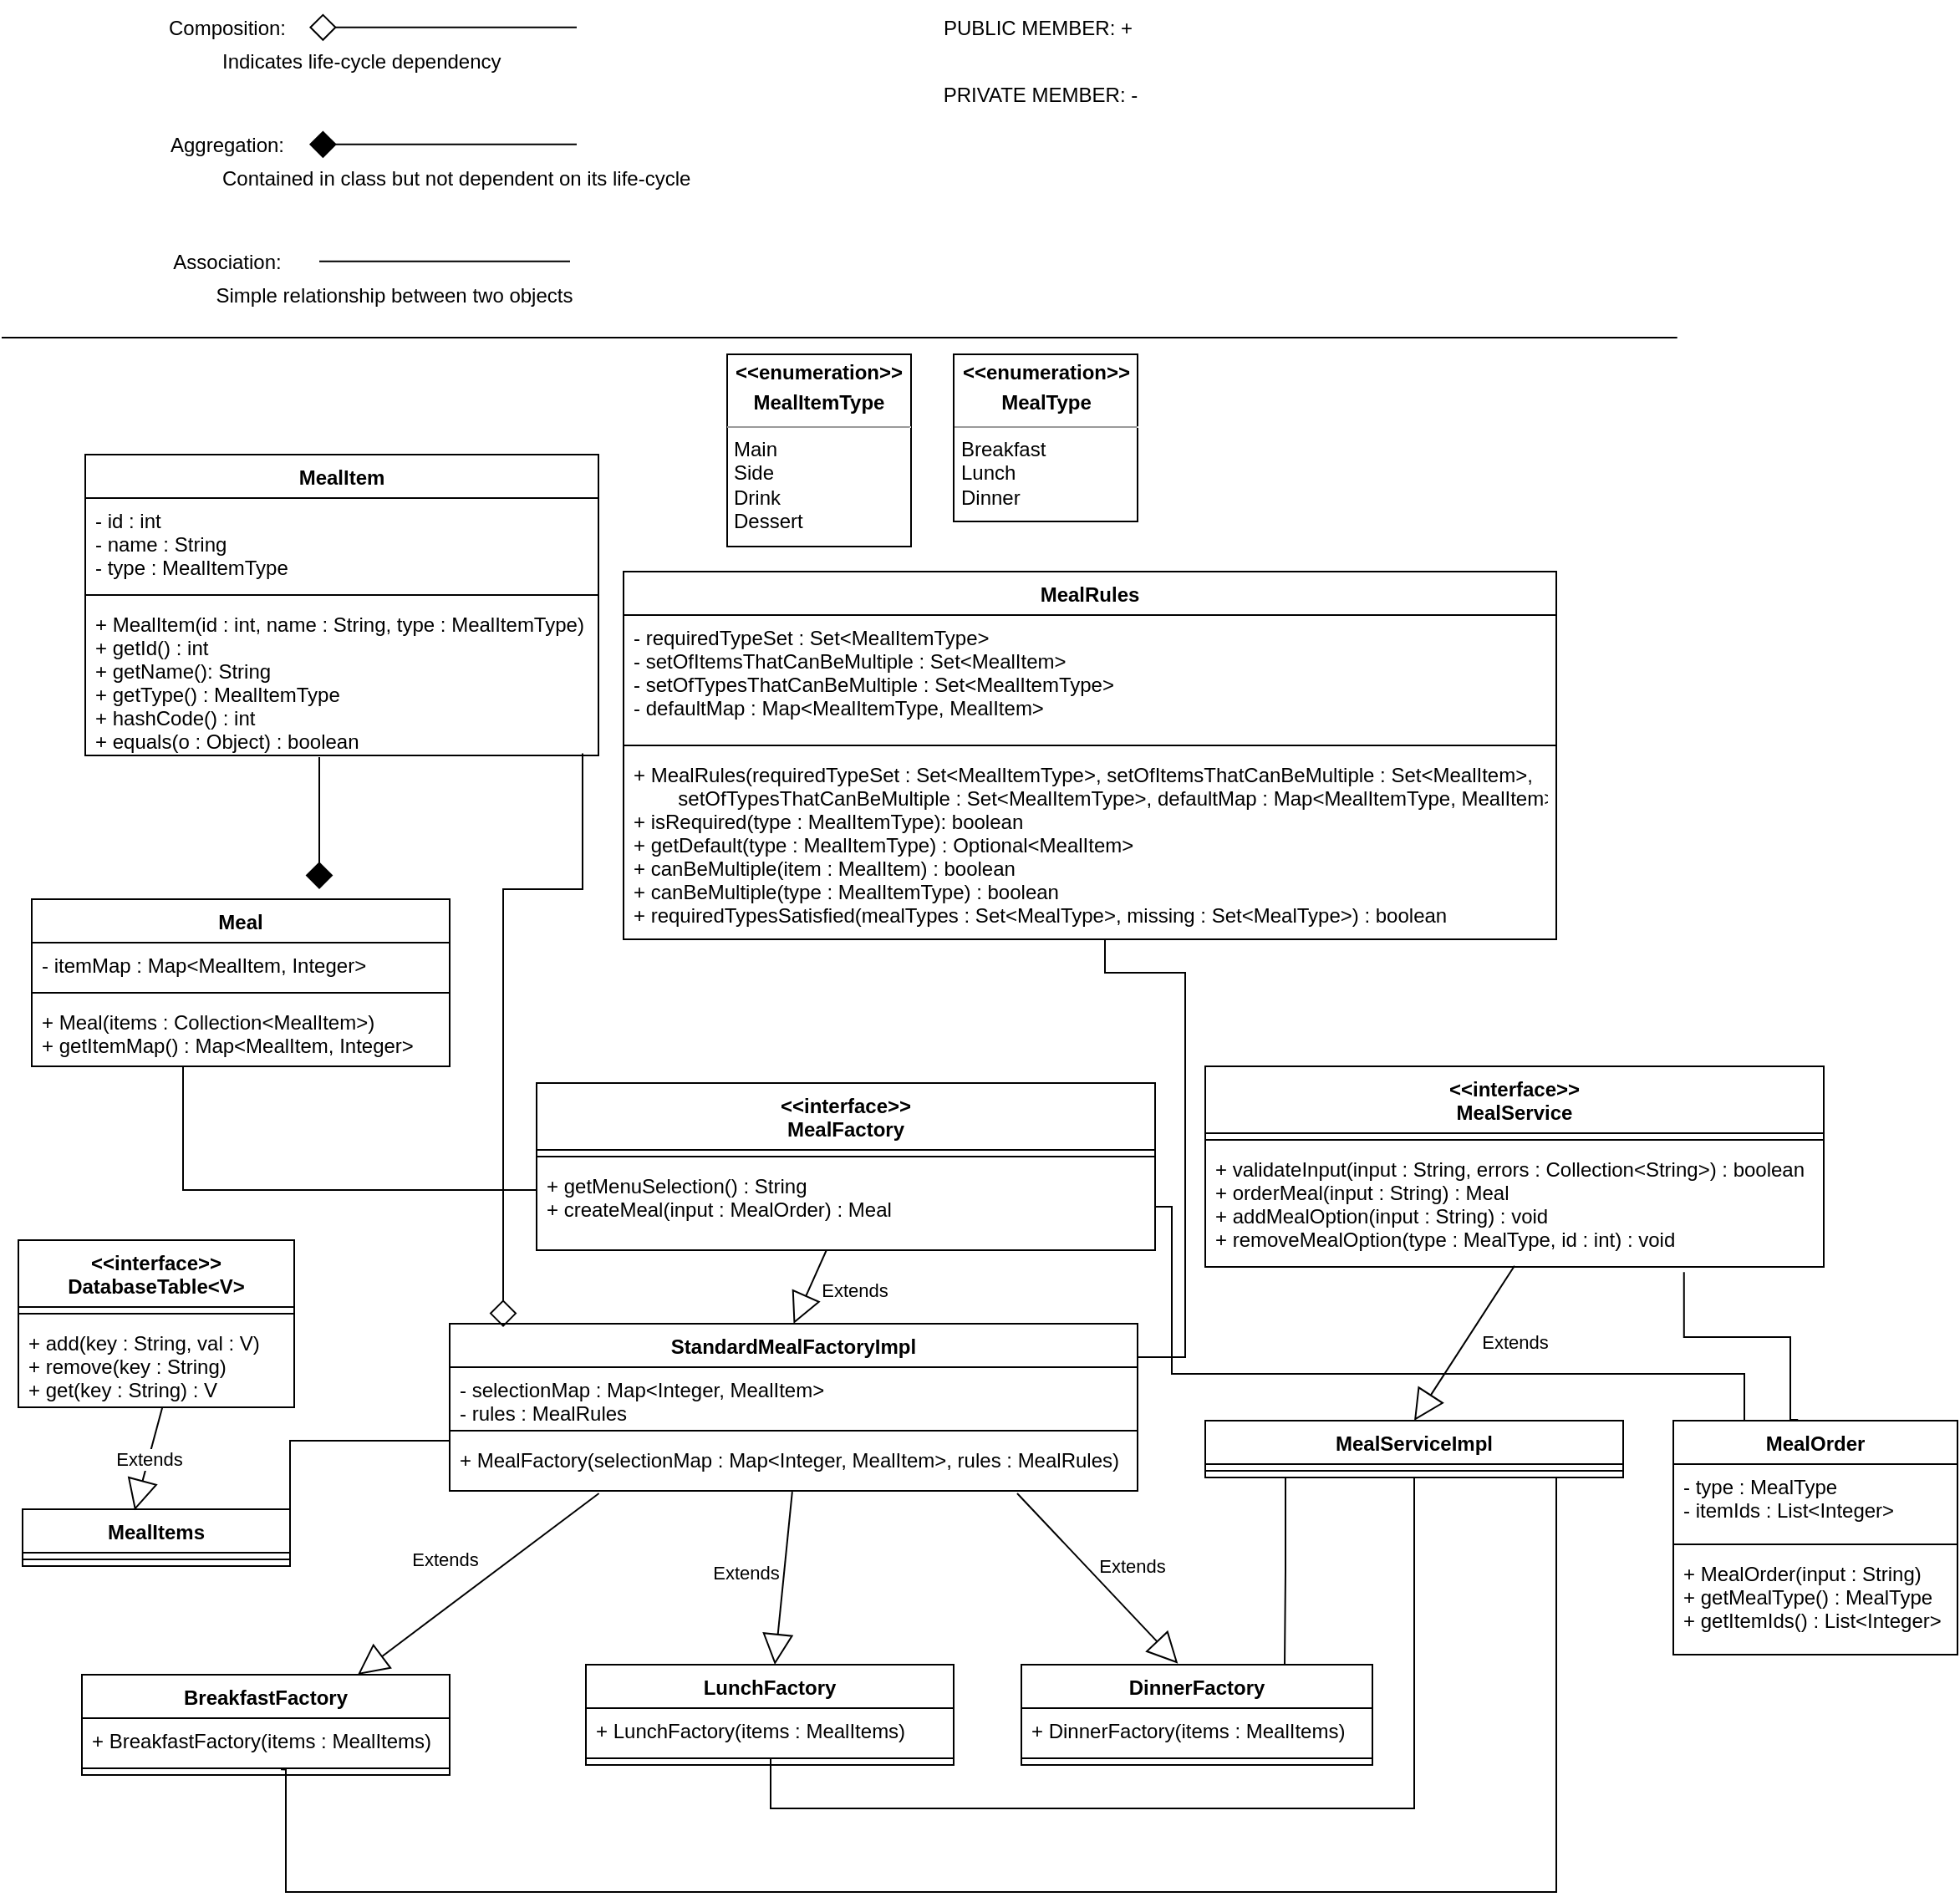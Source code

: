 <mxfile version="20.3.0" type="device"><diagram id="C5RBs43oDa-KdzZeNtuy" name="Page-1"><mxGraphModel dx="1318" dy="1440" grid="1" gridSize="10" guides="1" tooltips="1" connect="1" arrows="1" fold="1" page="1" pageScale="1" pageWidth="827" pageHeight="1169" math="0" shadow="0"><root><mxCell id="WIyWlLk6GJQsqaUBKTNV-0"/><mxCell id="WIyWlLk6GJQsqaUBKTNV-1" parent="WIyWlLk6GJQsqaUBKTNV-0"/><mxCell id="pSi6QufgbGL4KUFiAUlR-24" value="&lt;p style=&quot;margin:0px;margin-top:4px;text-align:center;&quot;&gt;&lt;b&gt;&amp;lt;&amp;lt;enumeration&amp;gt;&amp;gt;&lt;/b&gt;&lt;/p&gt;&lt;p style=&quot;margin:0px;margin-top:4px;text-align:center;&quot;&gt;&lt;b&gt;MealType&lt;/b&gt;&lt;/p&gt;&lt;hr size=&quot;1&quot;&gt;&lt;p style=&quot;margin:0px;margin-left:4px;&quot;&gt;Breakfast&lt;/p&gt;&lt;p style=&quot;margin:0px;margin-left:4px;&quot;&gt;Lunch&lt;/p&gt;&lt;p style=&quot;margin:0px;margin-left:4px;&quot;&gt;Dinner&lt;/p&gt;&lt;p style=&quot;margin:0px;margin-left:4px;&quot;&gt;&lt;br&gt;&lt;/p&gt;" style="verticalAlign=top;align=left;overflow=fill;fontSize=12;fontFamily=Helvetica;html=1;" parent="WIyWlLk6GJQsqaUBKTNV-1" vertex="1"><mxGeometry x="569.5" y="220" width="110" height="100" as="geometry"/></mxCell><mxCell id="pSi6QufgbGL4KUFiAUlR-31" value="MealItem" style="swimlane;fontStyle=1;align=center;verticalAlign=top;childLayout=stackLayout;horizontal=1;startSize=26;horizontalStack=0;resizeParent=1;resizeParentMax=0;resizeLast=0;collapsible=1;marginBottom=0;" parent="WIyWlLk6GJQsqaUBKTNV-1" vertex="1"><mxGeometry x="50" y="280" width="307" height="180" as="geometry"/></mxCell><mxCell id="pSi6QufgbGL4KUFiAUlR-32" value="- id : int&#10;- name : String&#10;- type : MealItemType" style="text;strokeColor=none;fillColor=none;align=left;verticalAlign=top;spacingLeft=4;spacingRight=4;overflow=hidden;rotatable=0;points=[[0,0.5],[1,0.5]];portConstraint=eastwest;" parent="pSi6QufgbGL4KUFiAUlR-31" vertex="1"><mxGeometry y="26" width="307" height="54" as="geometry"/></mxCell><mxCell id="pSi6QufgbGL4KUFiAUlR-33" value="" style="line;strokeWidth=1;fillColor=none;align=left;verticalAlign=middle;spacingTop=-1;spacingLeft=3;spacingRight=3;rotatable=0;labelPosition=right;points=[];portConstraint=eastwest;strokeColor=inherit;" parent="pSi6QufgbGL4KUFiAUlR-31" vertex="1"><mxGeometry y="80" width="307" height="8" as="geometry"/></mxCell><mxCell id="pSi6QufgbGL4KUFiAUlR-34" value="+ MealItem(id : int, name : String, type : MealItemType)&#10;+ getId() : int&#10;+ getName(): String&#10;+ getType() : MealItemType&#10;+ hashCode() : int&#10;+ equals(o : Object) : boolean" style="text;strokeColor=none;fillColor=none;align=left;verticalAlign=top;spacingLeft=4;spacingRight=4;overflow=hidden;rotatable=0;points=[[0,0.5],[1,0.5]];portConstraint=eastwest;" parent="pSi6QufgbGL4KUFiAUlR-31" vertex="1"><mxGeometry y="88" width="307" height="92" as="geometry"/></mxCell><mxCell id="pSi6QufgbGL4KUFiAUlR-47" value="MealRules" style="swimlane;fontStyle=1;align=center;verticalAlign=top;childLayout=stackLayout;horizontal=1;startSize=26;horizontalStack=0;resizeParent=1;resizeParentMax=0;resizeLast=0;collapsible=1;marginBottom=0;" parent="WIyWlLk6GJQsqaUBKTNV-1" vertex="1"><mxGeometry x="372" y="350" width="558" height="220" as="geometry"/></mxCell><mxCell id="pSi6QufgbGL4KUFiAUlR-48" value="- requiredTypeSet : Set&lt;MealItemType&gt;&#10;- setOfItemsThatCanBeMultiple : Set&lt;MealItem&gt;&#10;- setOfTypesThatCanBeMultiple : Set&lt;MealItemType&gt;&#10;- defaultMap : Map&lt;MealItemType, MealItem&gt;" style="text;strokeColor=none;fillColor=none;align=left;verticalAlign=top;spacingLeft=4;spacingRight=4;overflow=hidden;rotatable=0;points=[[0,0.5],[1,0.5]];portConstraint=eastwest;fontStyle=0" parent="pSi6QufgbGL4KUFiAUlR-47" vertex="1"><mxGeometry y="26" width="558" height="74" as="geometry"/></mxCell><mxCell id="pSi6QufgbGL4KUFiAUlR-49" value="" style="line;strokeWidth=1;fillColor=none;align=left;verticalAlign=middle;spacingTop=-1;spacingLeft=3;spacingRight=3;rotatable=0;labelPosition=right;points=[];portConstraint=eastwest;strokeColor=inherit;" parent="pSi6QufgbGL4KUFiAUlR-47" vertex="1"><mxGeometry y="100" width="558" height="8" as="geometry"/></mxCell><mxCell id="pSi6QufgbGL4KUFiAUlR-50" value="+ MealRules(requiredTypeSet : Set&lt;MealItemType&gt;, setOfItemsThatCanBeMultiple : Set&lt;MealItem&gt;,&#10;        setOfTypesThatCanBeMultiple : Set&lt;MealItemType&gt;, defaultMap : Map&lt;MealItemType, MealItem&gt;) &#10;+ isRequired(type : MealItemType): boolean&#10;+ getDefault(type : MealItemType) : Optional&lt;MealItem&gt;&#10;+ canBeMultiple(item : MealItem) : boolean&#10;+ canBeMultiple(type : MealItemType) : boolean&#10;+ requiredTypesSatisfied(mealTypes : Set&lt;MealType&gt;, missing : Set&lt;MealType&gt;) : boolean" style="text;strokeColor=none;fillColor=none;align=left;verticalAlign=top;spacingLeft=4;spacingRight=4;overflow=hidden;rotatable=0;points=[[0,0.5],[1,0.5]];portConstraint=eastwest;" parent="pSi6QufgbGL4KUFiAUlR-47" vertex="1"><mxGeometry y="108" width="558" height="112" as="geometry"/></mxCell><mxCell id="pSi6QufgbGL4KUFiAUlR-64" value="StandardMealFactoryImpl" style="swimlane;fontStyle=1;align=center;verticalAlign=top;childLayout=stackLayout;horizontal=1;startSize=26;horizontalStack=0;resizeParent=1;resizeParentMax=0;resizeLast=0;collapsible=1;marginBottom=0;" parent="WIyWlLk6GJQsqaUBKTNV-1" vertex="1"><mxGeometry x="268" y="800" width="411.5" height="100" as="geometry"/></mxCell><mxCell id="pSi6QufgbGL4KUFiAUlR-65" value="- selectionMap : Map&lt;Integer, MealItem&gt;&#10;- rules : MealRules" style="text;strokeColor=none;fillColor=none;align=left;verticalAlign=top;spacingLeft=4;spacingRight=4;overflow=hidden;rotatable=0;points=[[0,0.5],[1,0.5]];portConstraint=eastwest;" parent="pSi6QufgbGL4KUFiAUlR-64" vertex="1"><mxGeometry y="26" width="411.5" height="34" as="geometry"/></mxCell><mxCell id="pSi6QufgbGL4KUFiAUlR-66" value="" style="line;strokeWidth=1;fillColor=none;align=left;verticalAlign=middle;spacingTop=-1;spacingLeft=3;spacingRight=3;rotatable=0;labelPosition=right;points=[];portConstraint=eastwest;strokeColor=inherit;" parent="pSi6QufgbGL4KUFiAUlR-64" vertex="1"><mxGeometry y="60" width="411.5" height="8" as="geometry"/></mxCell><mxCell id="pSi6QufgbGL4KUFiAUlR-67" value="+ MealFactory(selectionMap : Map&lt;Integer, MealItem&gt;, rules : MealRules)" style="text;strokeColor=none;fillColor=none;align=left;verticalAlign=top;spacingLeft=4;spacingRight=4;overflow=hidden;rotatable=0;points=[[0,0.5],[1,0.5]];portConstraint=eastwest;" parent="pSi6QufgbGL4KUFiAUlR-64" vertex="1"><mxGeometry y="68" width="411.5" height="32" as="geometry"/></mxCell><mxCell id="pSi6QufgbGL4KUFiAUlR-80" value="Meal" style="swimlane;fontStyle=1;align=center;verticalAlign=top;childLayout=stackLayout;horizontal=1;startSize=26;horizontalStack=0;resizeParent=1;resizeParentMax=0;resizeLast=0;collapsible=1;marginBottom=0;" parent="WIyWlLk6GJQsqaUBKTNV-1" vertex="1"><mxGeometry x="18" y="546" width="250" height="100" as="geometry"/></mxCell><mxCell id="pSi6QufgbGL4KUFiAUlR-81" value="- itemMap : Map&lt;MealItem, Integer&gt;" style="text;strokeColor=none;fillColor=none;align=left;verticalAlign=top;spacingLeft=4;spacingRight=4;overflow=hidden;rotatable=0;points=[[0,0.5],[1,0.5]];portConstraint=eastwest;" parent="pSi6QufgbGL4KUFiAUlR-80" vertex="1"><mxGeometry y="26" width="250" height="26" as="geometry"/></mxCell><mxCell id="pSi6QufgbGL4KUFiAUlR-82" value="" style="line;strokeWidth=1;fillColor=none;align=left;verticalAlign=middle;spacingTop=-1;spacingLeft=3;spacingRight=3;rotatable=0;labelPosition=right;points=[];portConstraint=eastwest;strokeColor=inherit;" parent="pSi6QufgbGL4KUFiAUlR-80" vertex="1"><mxGeometry y="52" width="250" height="8" as="geometry"/></mxCell><mxCell id="pSi6QufgbGL4KUFiAUlR-83" value="+ Meal(items : Collection&lt;MealItem&gt;)&#10;+ getItemMap() : Map&lt;MealItem, Integer&gt;" style="text;strokeColor=none;fillColor=none;align=left;verticalAlign=top;spacingLeft=4;spacingRight=4;overflow=hidden;rotatable=0;points=[[0,0.5],[1,0.5]];portConstraint=eastwest;" parent="pSi6QufgbGL4KUFiAUlR-80" vertex="1"><mxGeometry y="60" width="250" height="40" as="geometry"/></mxCell><mxCell id="pSi6QufgbGL4KUFiAUlR-84" value="&lt;&lt;interface&gt;&gt;&#10;MealService" style="swimlane;fontStyle=1;align=center;verticalAlign=top;childLayout=stackLayout;horizontal=1;startSize=40;horizontalStack=0;resizeParent=1;resizeParentMax=0;resizeLast=0;collapsible=1;marginBottom=0;" parent="WIyWlLk6GJQsqaUBKTNV-1" vertex="1"><mxGeometry x="720" y="646" width="370" height="120" as="geometry"/></mxCell><mxCell id="pSi6QufgbGL4KUFiAUlR-86" value="" style="line;strokeWidth=1;fillColor=none;align=left;verticalAlign=middle;spacingTop=-1;spacingLeft=3;spacingRight=3;rotatable=0;labelPosition=right;points=[];portConstraint=eastwest;strokeColor=inherit;" parent="pSi6QufgbGL4KUFiAUlR-84" vertex="1"><mxGeometry y="40" width="370" height="8" as="geometry"/></mxCell><mxCell id="pSi6QufgbGL4KUFiAUlR-87" value="+ validateInput(input : String, errors : Collection&lt;String&gt;) : boolean&#10;+ orderMeal(input : String) : Meal&#10;+ addMealOption(input : String) : void&#10;+ removeMealOption(type : MealType, id : int) : void" style="text;strokeColor=none;fillColor=none;align=left;verticalAlign=top;spacingLeft=4;spacingRight=4;overflow=hidden;rotatable=0;points=[[0,0.5],[1,0.5]];portConstraint=eastwest;fontStyle=0" parent="pSi6QufgbGL4KUFiAUlR-84" vertex="1"><mxGeometry y="48" width="370" height="72" as="geometry"/></mxCell><mxCell id="pSi6QufgbGL4KUFiAUlR-88" value="&lt;p style=&quot;margin:0px;margin-top:4px;text-align:center;&quot;&gt;&lt;b&gt;&amp;lt;&amp;lt;enumeration&amp;gt;&amp;gt;&lt;/b&gt;&lt;/p&gt;&lt;p style=&quot;margin:0px;margin-top:4px;text-align:center;&quot;&gt;&lt;b&gt;MealItemType&lt;/b&gt;&lt;/p&gt;&lt;hr size=&quot;1&quot;&gt;&lt;p style=&quot;margin:0px;margin-left:4px;&quot;&gt;Main&lt;/p&gt;&lt;p style=&quot;margin:0px;margin-left:4px;&quot;&gt;Side&lt;/p&gt;&lt;p style=&quot;margin:0px;margin-left:4px;&quot;&gt;Drink&lt;/p&gt;&lt;p style=&quot;margin:0px;margin-left:4px;&quot;&gt;Dessert&lt;/p&gt;&lt;p style=&quot;margin:0px;margin-left:4px;&quot;&gt;&lt;br&gt;&lt;/p&gt;&lt;p style=&quot;margin:0px;margin-left:4px;&quot;&gt;&lt;br&gt;&lt;/p&gt;" style="verticalAlign=top;align=left;overflow=fill;fontSize=12;fontFamily=Helvetica;html=1;" parent="WIyWlLk6GJQsqaUBKTNV-1" vertex="1"><mxGeometry x="434" y="220" width="110" height="115" as="geometry"/></mxCell><mxCell id="guITVZn0VjSa4bfQg7Es-18" value="&lt;&lt;interface&gt;&gt;&#10;MealFactory" style="swimlane;fontStyle=1;align=center;verticalAlign=top;childLayout=stackLayout;horizontal=1;startSize=40;horizontalStack=0;resizeParent=1;resizeParentMax=0;resizeLast=0;collapsible=1;marginBottom=0;" vertex="1" parent="WIyWlLk6GJQsqaUBKTNV-1"><mxGeometry x="320" y="656" width="370" height="100" as="geometry"/></mxCell><mxCell id="guITVZn0VjSa4bfQg7Es-20" value="" style="line;strokeWidth=1;fillColor=none;align=left;verticalAlign=middle;spacingTop=-1;spacingLeft=3;spacingRight=3;rotatable=0;labelPosition=right;points=[];portConstraint=eastwest;strokeColor=inherit;" vertex="1" parent="guITVZn0VjSa4bfQg7Es-18"><mxGeometry y="40" width="370" height="8" as="geometry"/></mxCell><mxCell id="guITVZn0VjSa4bfQg7Es-21" value="+ getMenuSelection() : String&#10;+ createMeal(input : MealOrder) : Meal" style="text;strokeColor=none;fillColor=none;align=left;verticalAlign=top;spacingLeft=4;spacingRight=4;overflow=hidden;rotatable=0;points=[[0,0.5],[1,0.5]];portConstraint=eastwest;" vertex="1" parent="guITVZn0VjSa4bfQg7Es-18"><mxGeometry y="48" width="370" height="52" as="geometry"/></mxCell><mxCell id="guITVZn0VjSa4bfQg7Es-22" value="Extends" style="endArrow=block;endSize=16;endFill=0;html=1;rounded=0;entryX=0.5;entryY=0;entryDx=0;entryDy=0;" edge="1" parent="WIyWlLk6GJQsqaUBKTNV-1" source="guITVZn0VjSa4bfQg7Es-21" target="pSi6QufgbGL4KUFiAUlR-64"><mxGeometry x="-0.371" y="25" width="160" relative="1" as="geometry"><mxPoint x="464" y="750" as="sourcePoint"/><mxPoint x="597" y="750" as="targetPoint"/><mxPoint as="offset"/></mxGeometry></mxCell><mxCell id="guITVZn0VjSa4bfQg7Es-24" value="Extends" style="endArrow=block;endSize=16;endFill=0;html=1;rounded=0;exitX=0.498;exitY=1.018;exitDx=0;exitDy=0;exitPerimeter=0;" edge="1" parent="WIyWlLk6GJQsqaUBKTNV-1" source="pSi6QufgbGL4KUFiAUlR-67" target="guITVZn0VjSa4bfQg7Es-81"><mxGeometry x="-0.027" y="-23" width="160" relative="1" as="geometry"><mxPoint x="440" y="970" as="sourcePoint"/><mxPoint x="480" y="1000" as="targetPoint"/><mxPoint as="offset"/></mxGeometry></mxCell><mxCell id="guITVZn0VjSa4bfQg7Es-25" value="Extends" style="endArrow=block;endSize=16;endFill=0;html=1;rounded=0;entryX=0.446;entryY=-0.011;entryDx=0;entryDy=0;exitX=0.825;exitY=1.047;exitDx=0;exitDy=0;exitPerimeter=0;entryPerimeter=0;" edge="1" parent="WIyWlLk6GJQsqaUBKTNV-1" source="pSi6QufgbGL4KUFiAUlR-67" target="guITVZn0VjSa4bfQg7Es-86"><mxGeometry x="0.125" y="20" width="160" relative="1" as="geometry"><mxPoint x="590" y="950" as="sourcePoint"/><mxPoint x="730" y="1030" as="targetPoint"/><mxPoint as="offset"/></mxGeometry></mxCell><mxCell id="guITVZn0VjSa4bfQg7Es-26" value="" style="endArrow=none;html=1;endSize=12;startArrow=diamond;startSize=14;startFill=1;edgeStyle=orthogonalEdgeStyle;align=left;verticalAlign=bottom;rounded=0;endFill=0;" edge="1" parent="WIyWlLk6GJQsqaUBKTNV-1"><mxGeometry x="-0.865" y="-20" relative="1" as="geometry"><mxPoint x="190" y="540" as="sourcePoint"/><mxPoint x="190" y="461" as="targetPoint"/><Array as="points"><mxPoint x="190" y="461"/></Array><mxPoint as="offset"/></mxGeometry></mxCell><mxCell id="guITVZn0VjSa4bfQg7Es-27" value="MealServiceImpl" style="swimlane;fontStyle=1;align=center;verticalAlign=top;childLayout=stackLayout;horizontal=1;startSize=26;horizontalStack=0;resizeParent=1;resizeParentMax=0;resizeLast=0;collapsible=1;marginBottom=0;" vertex="1" parent="WIyWlLk6GJQsqaUBKTNV-1"><mxGeometry x="720" y="858" width="250" height="34" as="geometry"/></mxCell><mxCell id="guITVZn0VjSa4bfQg7Es-29" value="" style="line;strokeWidth=1;fillColor=none;align=left;verticalAlign=middle;spacingTop=-1;spacingLeft=3;spacingRight=3;rotatable=0;labelPosition=right;points=[];portConstraint=eastwest;strokeColor=inherit;" vertex="1" parent="guITVZn0VjSa4bfQg7Es-27"><mxGeometry y="26" width="250" height="8" as="geometry"/></mxCell><mxCell id="guITVZn0VjSa4bfQg7Es-31" value="Extends" style="endArrow=block;endSize=16;endFill=0;html=1;rounded=0;entryX=0.5;entryY=0;entryDx=0;entryDy=0;exitX=0.5;exitY=0.991;exitDx=0;exitDy=0;exitPerimeter=0;" edge="1" parent="WIyWlLk6GJQsqaUBKTNV-1" source="pSi6QufgbGL4KUFiAUlR-87" target="guITVZn0VjSa4bfQg7Es-27"><mxGeometry x="-0.301" y="25" width="160" relative="1" as="geometry"><mxPoint x="990" y="754" as="sourcePoint"/><mxPoint x="1150" y="754" as="targetPoint"/><mxPoint as="offset"/></mxGeometry></mxCell><mxCell id="guITVZn0VjSa4bfQg7Es-33" value="" style="endArrow=none;html=1;edgeStyle=orthogonalEdgeStyle;rounded=0;exitX=0.192;exitY=0.938;exitDx=0;exitDy=0;exitPerimeter=0;entryX=0.75;entryY=0;entryDx=0;entryDy=0;" edge="1" parent="WIyWlLk6GJQsqaUBKTNV-1" source="guITVZn0VjSa4bfQg7Es-29" target="guITVZn0VjSa4bfQg7Es-86"><mxGeometry relative="1" as="geometry"><mxPoint x="780" y="930" as="sourcePoint"/><mxPoint x="770" y="1030" as="targetPoint"/><Array as="points"/></mxGeometry></mxCell><mxCell id="guITVZn0VjSa4bfQg7Es-36" value="" style="endArrow=none;html=1;edgeStyle=orthogonalEdgeStyle;rounded=0;exitX=0.5;exitY=1;exitDx=0;exitDy=0;entryX=0.663;entryY=0.5;entryDx=0;entryDy=0;entryPerimeter=0;" edge="1" parent="WIyWlLk6GJQsqaUBKTNV-1" source="guITVZn0VjSa4bfQg7Es-27"><mxGeometry relative="1" as="geometry"><mxPoint x="850" y="940" as="sourcePoint"/><mxPoint x="490.08" y="1060" as="targetPoint"/><Array as="points"><mxPoint x="845" y="1090"/><mxPoint x="460" y="1090"/><mxPoint x="460" y="1060"/></Array></mxGeometry></mxCell><mxCell id="guITVZn0VjSa4bfQg7Es-39" value="" style="endArrow=none;html=1;edgeStyle=orthogonalEdgeStyle;rounded=0;entryX=0.541;entryY=0.583;entryDx=0;entryDy=0;entryPerimeter=0;" edge="1" parent="WIyWlLk6GJQsqaUBKTNV-1" source="guITVZn0VjSa4bfQg7Es-29" target="guITVZn0VjSa4bfQg7Es-79"><mxGeometry relative="1" as="geometry"><mxPoint x="890" y="1040" as="sourcePoint"/><mxPoint x="170" y="1070" as="targetPoint"/><Array as="points"><mxPoint x="930" y="1140"/><mxPoint x="170" y="1140"/><mxPoint x="170" y="1067"/></Array></mxGeometry></mxCell><mxCell id="guITVZn0VjSa4bfQg7Es-23" value="Extends" style="endArrow=block;endSize=16;endFill=0;html=1;rounded=0;exitX=0.217;exitY=1.047;exitDx=0;exitDy=0;exitPerimeter=0;entryX=0.75;entryY=0;entryDx=0;entryDy=0;" edge="1" parent="WIyWlLk6GJQsqaUBKTNV-1" source="pSi6QufgbGL4KUFiAUlR-67" target="guITVZn0VjSa4bfQg7Es-77"><mxGeometry x="0.078" y="-24" width="160" relative="1" as="geometry"><mxPoint x="350" y="949" as="sourcePoint"/><mxPoint x="230" y="1010" as="targetPoint"/><mxPoint as="offset"/></mxGeometry></mxCell><mxCell id="guITVZn0VjSa4bfQg7Es-42" value="" style="endArrow=none;html=1;edgeStyle=orthogonalEdgeStyle;rounded=0;" edge="1" parent="WIyWlLk6GJQsqaUBKTNV-1"><mxGeometry relative="1" as="geometry"><mxPoint x="660" y="570" as="sourcePoint"/><mxPoint x="680" y="820" as="targetPoint"/><Array as="points"><mxPoint x="660" y="590"/><mxPoint x="708" y="590"/><mxPoint x="708" y="820"/><mxPoint x="680" y="820"/></Array></mxGeometry></mxCell><mxCell id="guITVZn0VjSa4bfQg7Es-45" value="" style="endArrow=none;html=1;edgeStyle=orthogonalEdgeStyle;rounded=0;entryX=0.362;entryY=1.013;entryDx=0;entryDy=0;entryPerimeter=0;" edge="1" parent="WIyWlLk6GJQsqaUBKTNV-1" target="pSi6QufgbGL4KUFiAUlR-83"><mxGeometry relative="1" as="geometry"><mxPoint x="320" y="730" as="sourcePoint"/><mxPoint x="170" y="720" as="targetPoint"/><Array as="points"><mxPoint x="320" y="720"/><mxPoint x="109" y="720"/></Array></mxGeometry></mxCell><mxCell id="guITVZn0VjSa4bfQg7Es-49" value="" style="endArrow=none;html=1;endSize=12;startArrow=diamond;startSize=14;startFill=0;edgeStyle=orthogonalEdgeStyle;align=left;verticalAlign=bottom;rounded=0;entryX=0.969;entryY=0.987;entryDx=0;entryDy=0;entryPerimeter=0;endFill=0;" edge="1" parent="WIyWlLk6GJQsqaUBKTNV-1" target="pSi6QufgbGL4KUFiAUlR-34"><mxGeometry x="-1" y="3" relative="1" as="geometry"><mxPoint x="300" y="802" as="sourcePoint"/><mxPoint x="360" y="630" as="targetPoint"/><Array as="points"><mxPoint x="300" y="802"/><mxPoint x="300" y="540"/><mxPoint x="347" y="540"/></Array></mxGeometry></mxCell><mxCell id="guITVZn0VjSa4bfQg7Es-50" value="" style="endArrow=none;html=1;endSize=12;startArrow=diamond;startSize=14;startFill=0;edgeStyle=orthogonalEdgeStyle;align=left;verticalAlign=bottom;rounded=0;endFill=0;" edge="1" parent="WIyWlLk6GJQsqaUBKTNV-1"><mxGeometry x="-1" y="3" relative="1" as="geometry"><mxPoint x="184" y="24.41" as="sourcePoint"/><mxPoint x="344" y="24.41" as="targetPoint"/></mxGeometry></mxCell><mxCell id="guITVZn0VjSa4bfQg7Es-51" value="Composition:" style="text;html=1;strokeColor=none;fillColor=none;align=center;verticalAlign=middle;whiteSpace=wrap;rounded=0;" vertex="1" parent="WIyWlLk6GJQsqaUBKTNV-1"><mxGeometry x="80" y="10" width="110" height="30" as="geometry"/></mxCell><mxCell id="guITVZn0VjSa4bfQg7Es-55" value="Indicates life-cycle dependency" style="text;html=1;strokeColor=none;fillColor=none;align=left;verticalAlign=middle;whiteSpace=wrap;rounded=0;" vertex="1" parent="WIyWlLk6GJQsqaUBKTNV-1"><mxGeometry x="130" y="30" width="326.5" height="30" as="geometry"/></mxCell><mxCell id="guITVZn0VjSa4bfQg7Es-56" value="" style="endArrow=none;html=1;endSize=12;startArrow=diamond;startSize=14;startFill=1;edgeStyle=orthogonalEdgeStyle;align=left;verticalAlign=bottom;rounded=0;endFill=0;" edge="1" parent="WIyWlLk6GJQsqaUBKTNV-1"><mxGeometry x="-1" y="3" relative="1" as="geometry"><mxPoint x="184" y="94.41" as="sourcePoint"/><mxPoint x="344" y="94.41" as="targetPoint"/></mxGeometry></mxCell><mxCell id="guITVZn0VjSa4bfQg7Es-57" value="Aggregation:" style="text;html=1;strokeColor=none;fillColor=none;align=center;verticalAlign=middle;whiteSpace=wrap;rounded=0;" vertex="1" parent="WIyWlLk6GJQsqaUBKTNV-1"><mxGeometry x="80" y="80" width="110" height="30" as="geometry"/></mxCell><mxCell id="guITVZn0VjSa4bfQg7Es-58" value="Contained in class but not dependent on its life-cycle" style="text;html=1;strokeColor=none;fillColor=none;align=left;verticalAlign=middle;whiteSpace=wrap;rounded=0;" vertex="1" parent="WIyWlLk6GJQsqaUBKTNV-1"><mxGeometry x="130" y="100" width="440" height="30" as="geometry"/></mxCell><mxCell id="guITVZn0VjSa4bfQg7Es-59" value="Association:" style="text;html=1;strokeColor=none;fillColor=none;align=center;verticalAlign=middle;whiteSpace=wrap;rounded=0;" vertex="1" parent="WIyWlLk6GJQsqaUBKTNV-1"><mxGeometry x="95" y="150" width="80" height="30" as="geometry"/></mxCell><mxCell id="guITVZn0VjSa4bfQg7Es-60" value="" style="endArrow=none;html=1;rounded=0;" edge="1" parent="WIyWlLk6GJQsqaUBKTNV-1"><mxGeometry width="50" height="50" relative="1" as="geometry"><mxPoint x="190" y="164.41" as="sourcePoint"/><mxPoint x="340" y="164.41" as="targetPoint"/></mxGeometry></mxCell><mxCell id="guITVZn0VjSa4bfQg7Es-61" value="Simple relationship between two objects" style="text;html=1;strokeColor=none;fillColor=none;align=center;verticalAlign=middle;whiteSpace=wrap;rounded=0;" vertex="1" parent="WIyWlLk6GJQsqaUBKTNV-1"><mxGeometry x="110" y="170" width="250" height="30" as="geometry"/></mxCell><mxCell id="guITVZn0VjSa4bfQg7Es-62" value="" style="endArrow=none;html=1;rounded=0;" edge="1" parent="WIyWlLk6GJQsqaUBKTNV-1"><mxGeometry width="50" height="50" relative="1" as="geometry"><mxPoint y="210" as="sourcePoint"/><mxPoint x="1002.353" y="210" as="targetPoint"/></mxGeometry></mxCell><mxCell id="guITVZn0VjSa4bfQg7Es-63" value="PUBLIC MEMBER: +" style="text;html=1;strokeColor=none;fillColor=none;align=center;verticalAlign=middle;whiteSpace=wrap;rounded=0;" vertex="1" parent="WIyWlLk6GJQsqaUBKTNV-1"><mxGeometry x="557" y="10" width="126" height="30" as="geometry"/></mxCell><mxCell id="guITVZn0VjSa4bfQg7Es-64" value="PRIVATE MEMBER: -" style="text;html=1;strokeColor=none;fillColor=none;align=center;verticalAlign=middle;whiteSpace=wrap;rounded=0;" vertex="1" parent="WIyWlLk6GJQsqaUBKTNV-1"><mxGeometry x="560" y="50" width="123" height="30" as="geometry"/></mxCell><mxCell id="guITVZn0VjSa4bfQg7Es-66" value="MealOrder" style="swimlane;fontStyle=1;align=center;verticalAlign=top;childLayout=stackLayout;horizontal=1;startSize=26;horizontalStack=0;resizeParent=1;resizeParentMax=0;resizeLast=0;collapsible=1;marginBottom=0;" vertex="1" parent="WIyWlLk6GJQsqaUBKTNV-1"><mxGeometry x="1000" y="858" width="170" height="140" as="geometry"/></mxCell><mxCell id="guITVZn0VjSa4bfQg7Es-67" value="- type : MealType&#10;- itemIds : List&lt;Integer&gt;" style="text;strokeColor=none;fillColor=none;align=left;verticalAlign=top;spacingLeft=4;spacingRight=4;overflow=hidden;rotatable=0;points=[[0,0.5],[1,0.5]];portConstraint=eastwest;" vertex="1" parent="guITVZn0VjSa4bfQg7Es-66"><mxGeometry y="26" width="170" height="44" as="geometry"/></mxCell><mxCell id="guITVZn0VjSa4bfQg7Es-68" value="" style="line;strokeWidth=1;fillColor=none;align=left;verticalAlign=middle;spacingTop=-1;spacingLeft=3;spacingRight=3;rotatable=0;labelPosition=right;points=[];portConstraint=eastwest;strokeColor=inherit;" vertex="1" parent="guITVZn0VjSa4bfQg7Es-66"><mxGeometry y="70" width="170" height="8" as="geometry"/></mxCell><mxCell id="guITVZn0VjSa4bfQg7Es-69" value="+ MealOrder(input : String)&#10;+ getMealType() : MealType&#10;+ getItemIds() : List&lt;Integer&gt;" style="text;strokeColor=none;fillColor=none;align=left;verticalAlign=top;spacingLeft=4;spacingRight=4;overflow=hidden;rotatable=0;points=[[0,0.5],[1,0.5]];portConstraint=eastwest;" vertex="1" parent="guITVZn0VjSa4bfQg7Es-66"><mxGeometry y="78" width="170" height="62" as="geometry"/></mxCell><mxCell id="guITVZn0VjSa4bfQg7Es-70" value="" style="endArrow=none;html=1;edgeStyle=orthogonalEdgeStyle;rounded=0;entryX=0.774;entryY=1.044;entryDx=0;entryDy=0;entryPerimeter=0;exitX=0.439;exitY=-0.004;exitDx=0;exitDy=0;exitPerimeter=0;" edge="1" parent="WIyWlLk6GJQsqaUBKTNV-1" source="guITVZn0VjSa4bfQg7Es-66" target="pSi6QufgbGL4KUFiAUlR-87"><mxGeometry relative="1" as="geometry"><mxPoint x="1070" y="849.17" as="sourcePoint"/><mxPoint x="1230" y="849.17" as="targetPoint"/><Array as="points"><mxPoint x="1070" y="857"/><mxPoint x="1070" y="808"/><mxPoint x="1006" y="808"/></Array></mxGeometry></mxCell><mxCell id="guITVZn0VjSa4bfQg7Es-73" value="" style="endArrow=none;html=1;edgeStyle=orthogonalEdgeStyle;rounded=0;exitX=1;exitY=0.5;exitDx=0;exitDy=0;entryX=0.25;entryY=0;entryDx=0;entryDy=0;" edge="1" parent="WIyWlLk6GJQsqaUBKTNV-1" source="guITVZn0VjSa4bfQg7Es-21" target="guITVZn0VjSa4bfQg7Es-66"><mxGeometry relative="1" as="geometry"><mxPoint x="700" y="840" as="sourcePoint"/><mxPoint x="1040" y="850" as="targetPoint"/><Array as="points"><mxPoint x="700" y="730"/><mxPoint x="700" y="830"/><mxPoint x="1043" y="830"/></Array></mxGeometry></mxCell><mxCell id="guITVZn0VjSa4bfQg7Es-77" value="BreakfastFactory" style="swimlane;fontStyle=1;align=center;verticalAlign=top;childLayout=stackLayout;horizontal=1;startSize=26;horizontalStack=0;resizeParent=1;resizeParentMax=0;resizeLast=0;collapsible=1;marginBottom=0;fontFamily=Helvetica;" vertex="1" parent="WIyWlLk6GJQsqaUBKTNV-1"><mxGeometry x="48" y="1010" width="220" height="60" as="geometry"/></mxCell><mxCell id="guITVZn0VjSa4bfQg7Es-78" value="+ BreakfastFactory(items : MealItems)" style="text;strokeColor=none;fillColor=none;align=left;verticalAlign=top;spacingLeft=4;spacingRight=4;overflow=hidden;rotatable=0;points=[[0,0.5],[1,0.5]];portConstraint=eastwest;fontFamily=Helvetica;" vertex="1" parent="guITVZn0VjSa4bfQg7Es-77"><mxGeometry y="26" width="220" height="26" as="geometry"/></mxCell><mxCell id="guITVZn0VjSa4bfQg7Es-79" value="" style="line;strokeWidth=1;fillColor=none;align=left;verticalAlign=middle;spacingTop=-1;spacingLeft=3;spacingRight=3;rotatable=0;labelPosition=right;points=[];portConstraint=eastwest;strokeColor=inherit;fontFamily=Helvetica;" vertex="1" parent="guITVZn0VjSa4bfQg7Es-77"><mxGeometry y="52" width="220" height="8" as="geometry"/></mxCell><mxCell id="guITVZn0VjSa4bfQg7Es-81" value="LunchFactory" style="swimlane;fontStyle=1;align=center;verticalAlign=top;childLayout=stackLayout;horizontal=1;startSize=26;horizontalStack=0;resizeParent=1;resizeParentMax=0;resizeLast=0;collapsible=1;marginBottom=0;fontFamily=Helvetica;" vertex="1" parent="WIyWlLk6GJQsqaUBKTNV-1"><mxGeometry x="349.5" y="1004" width="220" height="60" as="geometry"/></mxCell><mxCell id="guITVZn0VjSa4bfQg7Es-82" value="+ LunchFactory(items : MealItems)" style="text;strokeColor=none;fillColor=none;align=left;verticalAlign=top;spacingLeft=4;spacingRight=4;overflow=hidden;rotatable=0;points=[[0,0.5],[1,0.5]];portConstraint=eastwest;fontFamily=Helvetica;" vertex="1" parent="guITVZn0VjSa4bfQg7Es-81"><mxGeometry y="26" width="220" height="26" as="geometry"/></mxCell><mxCell id="guITVZn0VjSa4bfQg7Es-83" value="" style="line;strokeWidth=1;fillColor=none;align=left;verticalAlign=middle;spacingTop=-1;spacingLeft=3;spacingRight=3;rotatable=0;labelPosition=right;points=[];portConstraint=eastwest;strokeColor=inherit;fontFamily=Helvetica;" vertex="1" parent="guITVZn0VjSa4bfQg7Es-81"><mxGeometry y="52" width="220" height="8" as="geometry"/></mxCell><mxCell id="guITVZn0VjSa4bfQg7Es-86" value="DinnerFactory" style="swimlane;fontStyle=1;align=center;verticalAlign=top;childLayout=stackLayout;horizontal=1;startSize=26;horizontalStack=0;resizeParent=1;resizeParentMax=0;resizeLast=0;collapsible=1;marginBottom=0;fontFamily=Helvetica;" vertex="1" parent="WIyWlLk6GJQsqaUBKTNV-1"><mxGeometry x="610" y="1004" width="210" height="60" as="geometry"/></mxCell><mxCell id="guITVZn0VjSa4bfQg7Es-87" value="+ DinnerFactory(items : MealItems)" style="text;strokeColor=none;fillColor=none;align=left;verticalAlign=top;spacingLeft=4;spacingRight=4;overflow=hidden;rotatable=0;points=[[0,0.5],[1,0.5]];portConstraint=eastwest;fontFamily=Helvetica;" vertex="1" parent="guITVZn0VjSa4bfQg7Es-86"><mxGeometry y="26" width="210" height="26" as="geometry"/></mxCell><mxCell id="guITVZn0VjSa4bfQg7Es-88" value="" style="line;strokeWidth=1;fillColor=none;align=left;verticalAlign=middle;spacingTop=-1;spacingLeft=3;spacingRight=3;rotatable=0;labelPosition=right;points=[];portConstraint=eastwest;strokeColor=inherit;fontFamily=Helvetica;" vertex="1" parent="guITVZn0VjSa4bfQg7Es-86"><mxGeometry y="52" width="210" height="8" as="geometry"/></mxCell><mxCell id="guITVZn0VjSa4bfQg7Es-90" value="&lt;&lt;interface&gt;&gt;&#10;DatabaseTable&lt;V&gt;" style="swimlane;fontStyle=1;align=center;verticalAlign=top;childLayout=stackLayout;horizontal=1;startSize=40;horizontalStack=0;resizeParent=1;resizeParentMax=0;resizeLast=0;collapsible=1;marginBottom=0;fontFamily=Helvetica;" vertex="1" parent="WIyWlLk6GJQsqaUBKTNV-1"><mxGeometry x="10" y="750" width="165" height="100" as="geometry"/></mxCell><mxCell id="guITVZn0VjSa4bfQg7Es-92" value="" style="line;strokeWidth=1;fillColor=none;align=left;verticalAlign=middle;spacingTop=-1;spacingLeft=3;spacingRight=3;rotatable=0;labelPosition=right;points=[];portConstraint=eastwest;strokeColor=inherit;fontFamily=Helvetica;" vertex="1" parent="guITVZn0VjSa4bfQg7Es-90"><mxGeometry y="40" width="165" height="8" as="geometry"/></mxCell><mxCell id="guITVZn0VjSa4bfQg7Es-93" value="+ add(key : String, val : V)&#10;+ remove(key : String)&#10;+ get(key : String) : V" style="text;strokeColor=none;fillColor=none;align=left;verticalAlign=top;spacingLeft=4;spacingRight=4;overflow=hidden;rotatable=0;points=[[0,0.5],[1,0.5]];portConstraint=eastwest;fontFamily=Helvetica;" vertex="1" parent="guITVZn0VjSa4bfQg7Es-90"><mxGeometry y="48" width="165" height="52" as="geometry"/></mxCell><mxCell id="guITVZn0VjSa4bfQg7Es-94" value="MealItems" style="swimlane;fontStyle=1;align=center;verticalAlign=top;childLayout=stackLayout;horizontal=1;startSize=26;horizontalStack=0;resizeParent=1;resizeParentMax=0;resizeLast=0;collapsible=1;marginBottom=0;fontFamily=Helvetica;" vertex="1" parent="WIyWlLk6GJQsqaUBKTNV-1"><mxGeometry x="12.5" y="911" width="160" height="34" as="geometry"/></mxCell><mxCell id="guITVZn0VjSa4bfQg7Es-96" value="" style="line;strokeWidth=1;fillColor=none;align=left;verticalAlign=middle;spacingTop=-1;spacingLeft=3;spacingRight=3;rotatable=0;labelPosition=right;points=[];portConstraint=eastwest;strokeColor=inherit;fontFamily=Helvetica;" vertex="1" parent="guITVZn0VjSa4bfQg7Es-94"><mxGeometry y="26" width="160" height="8" as="geometry"/></mxCell><mxCell id="guITVZn0VjSa4bfQg7Es-98" value="Extends" style="endArrow=block;endSize=16;endFill=0;html=1;rounded=0;fontFamily=Helvetica;entryX=0.419;entryY=0.02;entryDx=0;entryDy=0;entryPerimeter=0;exitX=0.522;exitY=1;exitDx=0;exitDy=0;exitPerimeter=0;" edge="1" parent="WIyWlLk6GJQsqaUBKTNV-1" source="guITVZn0VjSa4bfQg7Es-93" target="guITVZn0VjSa4bfQg7Es-94"><mxGeometry width="160" relative="1" as="geometry"><mxPoint x="78" y="850" as="sourcePoint"/><mxPoint x="238" y="850" as="targetPoint"/></mxGeometry></mxCell><mxCell id="guITVZn0VjSa4bfQg7Es-99" value="" style="endArrow=none;html=1;edgeStyle=orthogonalEdgeStyle;rounded=0;fontFamily=Helvetica;entryX=0;entryY=0.5;entryDx=0;entryDy=0;" edge="1" parent="WIyWlLk6GJQsqaUBKTNV-1" target="pSi6QufgbGL4KUFiAUlR-65"><mxGeometry relative="1" as="geometry"><mxPoint x="172.5" y="927.17" as="sourcePoint"/><mxPoint x="332.5" y="927.17" as="targetPoint"/><Array as="points"><mxPoint x="173" y="870"/><mxPoint x="268" y="870"/></Array></mxGeometry></mxCell></root></mxGraphModel></diagram></mxfile>